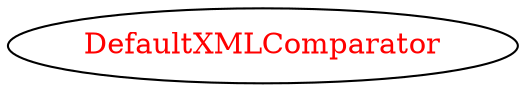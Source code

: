 digraph dependencyGraph {
 concentrate=true;
 ranksep="2.0";
 rankdir="LR"; 
 splines="ortho";
"DefaultXMLComparator" [fontcolor="red"];
}